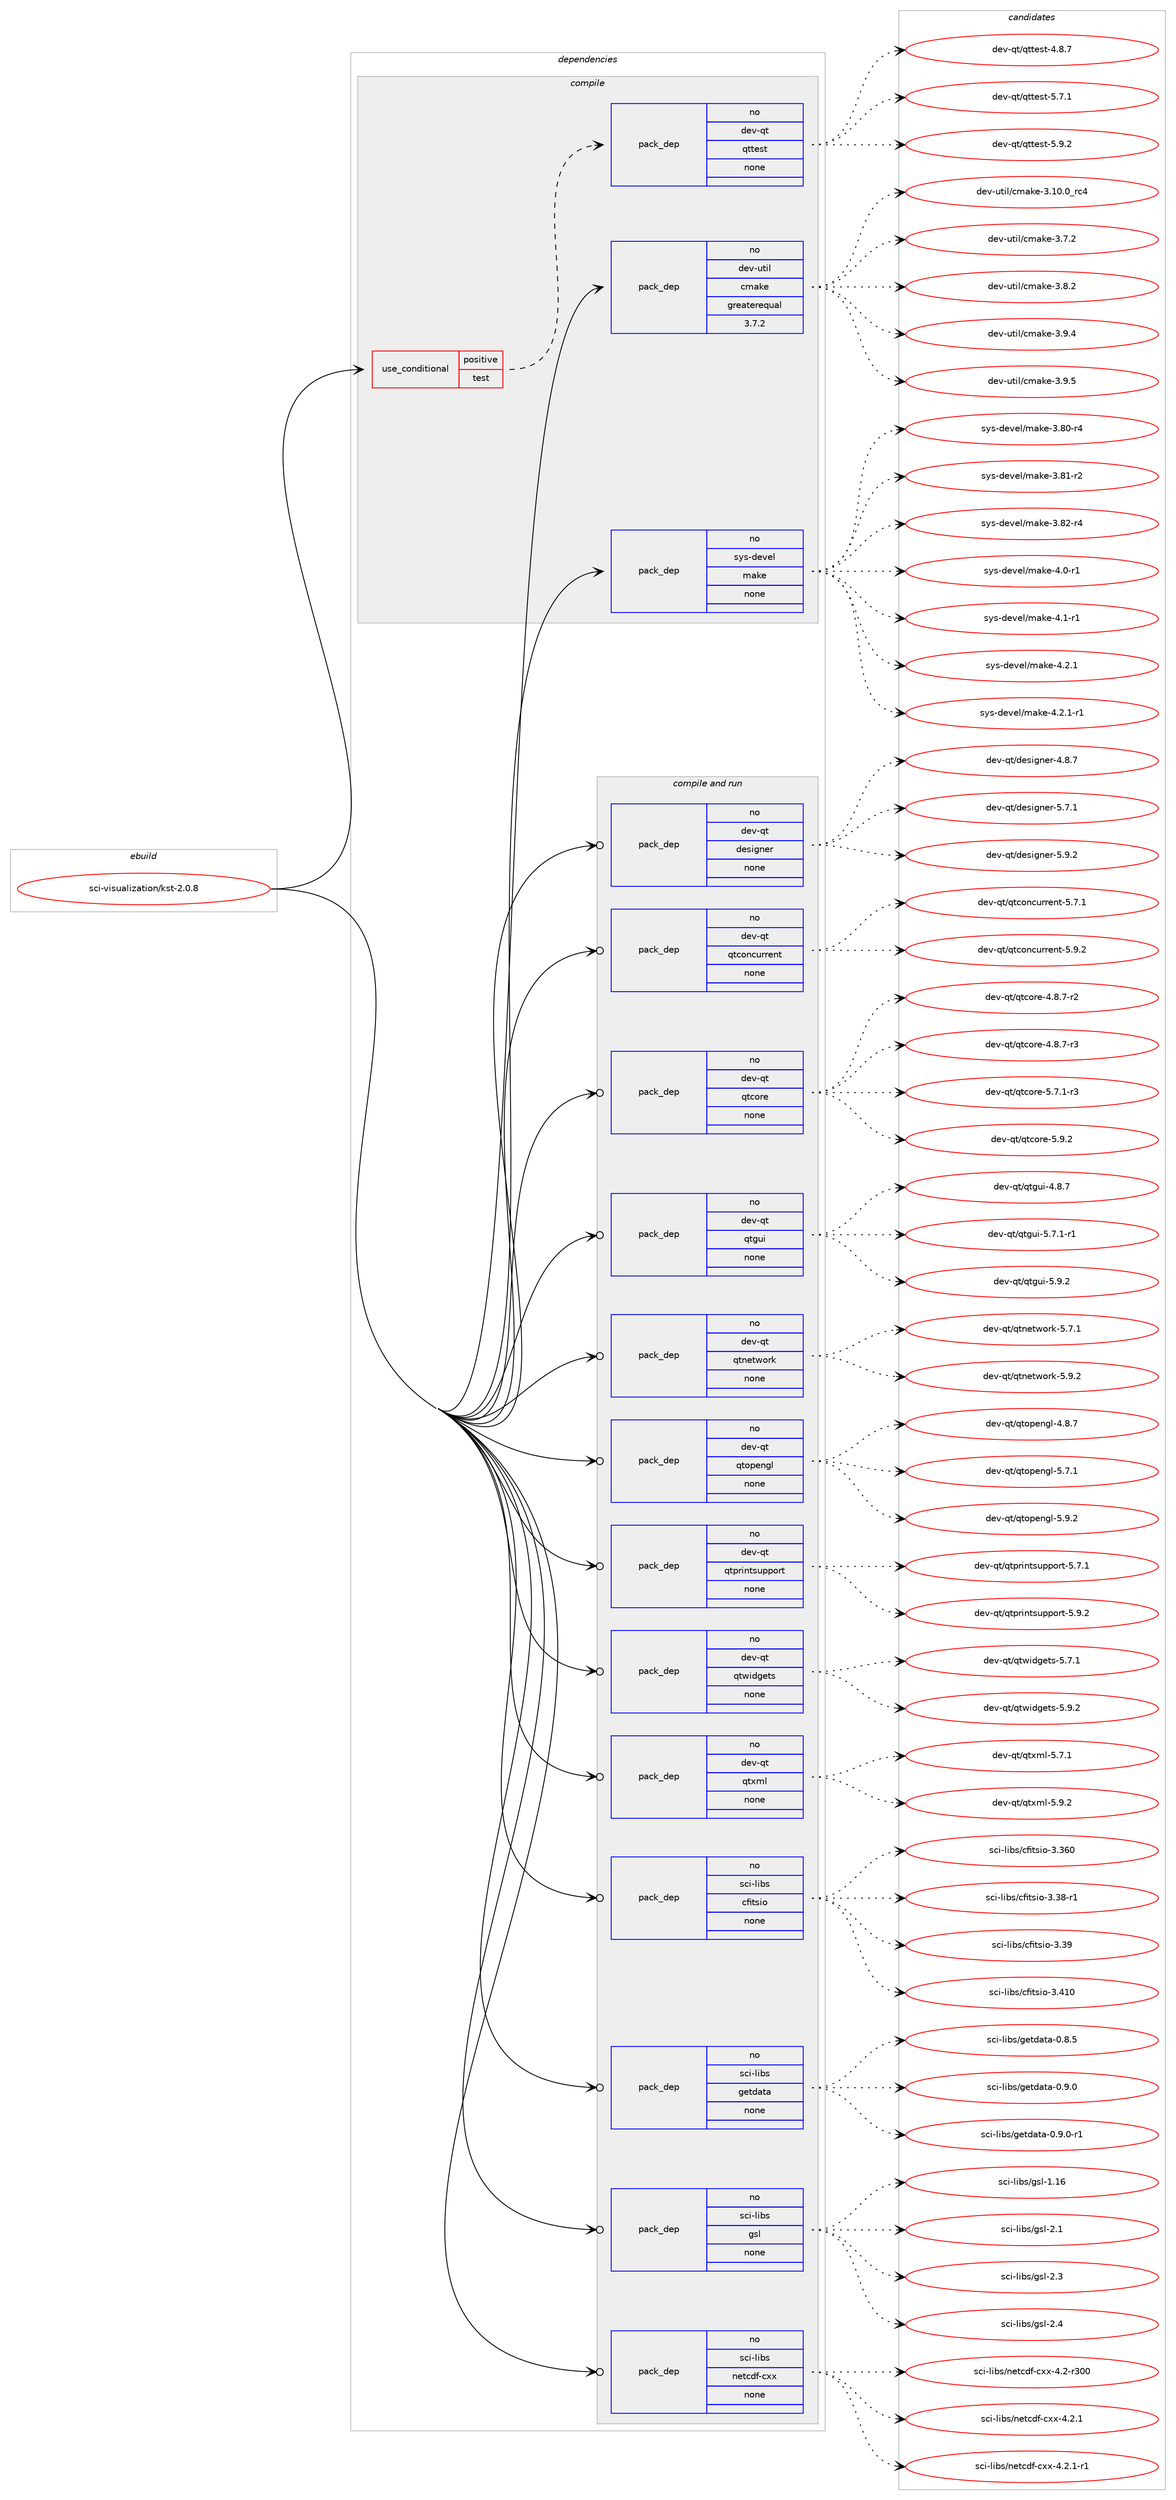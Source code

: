 digraph prolog {

# *************
# Graph options
# *************

newrank=true;
concentrate=true;
compound=true;
graph [rankdir=LR,fontname=Helvetica,fontsize=10,ranksep=1.5];#, ranksep=2.5, nodesep=0.2];
edge  [arrowhead=vee];
node  [fontname=Helvetica,fontsize=10];

# **********
# The ebuild
# **********

subgraph cluster_leftcol {
color=gray;
rank=same;
label=<<i>ebuild</i>>;
id [label="sci-visualization/kst-2.0.8", color=red, width=4, href="../sci-visualization/kst-2.0.8.svg"];
}

# ****************
# The dependencies
# ****************

subgraph cluster_midcol {
color=gray;
label=<<i>dependencies</i>>;
subgraph cluster_compile {
fillcolor="#eeeeee";
style=filled;
label=<<i>compile</i>>;
subgraph cond112327 {
dependency459198 [label=<<TABLE BORDER="0" CELLBORDER="1" CELLSPACING="0" CELLPADDING="4"><TR><TD ROWSPAN="3" CELLPADDING="10">use_conditional</TD></TR><TR><TD>positive</TD></TR><TR><TD>test</TD></TR></TABLE>>, shape=none, color=red];
subgraph pack338825 {
dependency459199 [label=<<TABLE BORDER="0" CELLBORDER="1" CELLSPACING="0" CELLPADDING="4" WIDTH="220"><TR><TD ROWSPAN="6" CELLPADDING="30">pack_dep</TD></TR><TR><TD WIDTH="110">no</TD></TR><TR><TD>dev-qt</TD></TR><TR><TD>qttest</TD></TR><TR><TD>none</TD></TR><TR><TD></TD></TR></TABLE>>, shape=none, color=blue];
}
dependency459198:e -> dependency459199:w [weight=20,style="dashed",arrowhead="vee"];
}
id:e -> dependency459198:w [weight=20,style="solid",arrowhead="vee"];
subgraph pack338826 {
dependency459200 [label=<<TABLE BORDER="0" CELLBORDER="1" CELLSPACING="0" CELLPADDING="4" WIDTH="220"><TR><TD ROWSPAN="6" CELLPADDING="30">pack_dep</TD></TR><TR><TD WIDTH="110">no</TD></TR><TR><TD>dev-util</TD></TR><TR><TD>cmake</TD></TR><TR><TD>greaterequal</TD></TR><TR><TD>3.7.2</TD></TR></TABLE>>, shape=none, color=blue];
}
id:e -> dependency459200:w [weight=20,style="solid",arrowhead="vee"];
subgraph pack338827 {
dependency459201 [label=<<TABLE BORDER="0" CELLBORDER="1" CELLSPACING="0" CELLPADDING="4" WIDTH="220"><TR><TD ROWSPAN="6" CELLPADDING="30">pack_dep</TD></TR><TR><TD WIDTH="110">no</TD></TR><TR><TD>sys-devel</TD></TR><TR><TD>make</TD></TR><TR><TD>none</TD></TR><TR><TD></TD></TR></TABLE>>, shape=none, color=blue];
}
id:e -> dependency459201:w [weight=20,style="solid",arrowhead="vee"];
}
subgraph cluster_compileandrun {
fillcolor="#eeeeee";
style=filled;
label=<<i>compile and run</i>>;
subgraph pack338828 {
dependency459202 [label=<<TABLE BORDER="0" CELLBORDER="1" CELLSPACING="0" CELLPADDING="4" WIDTH="220"><TR><TD ROWSPAN="6" CELLPADDING="30">pack_dep</TD></TR><TR><TD WIDTH="110">no</TD></TR><TR><TD>dev-qt</TD></TR><TR><TD>designer</TD></TR><TR><TD>none</TD></TR><TR><TD></TD></TR></TABLE>>, shape=none, color=blue];
}
id:e -> dependency459202:w [weight=20,style="solid",arrowhead="odotvee"];
subgraph pack338829 {
dependency459203 [label=<<TABLE BORDER="0" CELLBORDER="1" CELLSPACING="0" CELLPADDING="4" WIDTH="220"><TR><TD ROWSPAN="6" CELLPADDING="30">pack_dep</TD></TR><TR><TD WIDTH="110">no</TD></TR><TR><TD>dev-qt</TD></TR><TR><TD>qtconcurrent</TD></TR><TR><TD>none</TD></TR><TR><TD></TD></TR></TABLE>>, shape=none, color=blue];
}
id:e -> dependency459203:w [weight=20,style="solid",arrowhead="odotvee"];
subgraph pack338830 {
dependency459204 [label=<<TABLE BORDER="0" CELLBORDER="1" CELLSPACING="0" CELLPADDING="4" WIDTH="220"><TR><TD ROWSPAN="6" CELLPADDING="30">pack_dep</TD></TR><TR><TD WIDTH="110">no</TD></TR><TR><TD>dev-qt</TD></TR><TR><TD>qtcore</TD></TR><TR><TD>none</TD></TR><TR><TD></TD></TR></TABLE>>, shape=none, color=blue];
}
id:e -> dependency459204:w [weight=20,style="solid",arrowhead="odotvee"];
subgraph pack338831 {
dependency459205 [label=<<TABLE BORDER="0" CELLBORDER="1" CELLSPACING="0" CELLPADDING="4" WIDTH="220"><TR><TD ROWSPAN="6" CELLPADDING="30">pack_dep</TD></TR><TR><TD WIDTH="110">no</TD></TR><TR><TD>dev-qt</TD></TR><TR><TD>qtgui</TD></TR><TR><TD>none</TD></TR><TR><TD></TD></TR></TABLE>>, shape=none, color=blue];
}
id:e -> dependency459205:w [weight=20,style="solid",arrowhead="odotvee"];
subgraph pack338832 {
dependency459206 [label=<<TABLE BORDER="0" CELLBORDER="1" CELLSPACING="0" CELLPADDING="4" WIDTH="220"><TR><TD ROWSPAN="6" CELLPADDING="30">pack_dep</TD></TR><TR><TD WIDTH="110">no</TD></TR><TR><TD>dev-qt</TD></TR><TR><TD>qtnetwork</TD></TR><TR><TD>none</TD></TR><TR><TD></TD></TR></TABLE>>, shape=none, color=blue];
}
id:e -> dependency459206:w [weight=20,style="solid",arrowhead="odotvee"];
subgraph pack338833 {
dependency459207 [label=<<TABLE BORDER="0" CELLBORDER="1" CELLSPACING="0" CELLPADDING="4" WIDTH="220"><TR><TD ROWSPAN="6" CELLPADDING="30">pack_dep</TD></TR><TR><TD WIDTH="110">no</TD></TR><TR><TD>dev-qt</TD></TR><TR><TD>qtopengl</TD></TR><TR><TD>none</TD></TR><TR><TD></TD></TR></TABLE>>, shape=none, color=blue];
}
id:e -> dependency459207:w [weight=20,style="solid",arrowhead="odotvee"];
subgraph pack338834 {
dependency459208 [label=<<TABLE BORDER="0" CELLBORDER="1" CELLSPACING="0" CELLPADDING="4" WIDTH="220"><TR><TD ROWSPAN="6" CELLPADDING="30">pack_dep</TD></TR><TR><TD WIDTH="110">no</TD></TR><TR><TD>dev-qt</TD></TR><TR><TD>qtprintsupport</TD></TR><TR><TD>none</TD></TR><TR><TD></TD></TR></TABLE>>, shape=none, color=blue];
}
id:e -> dependency459208:w [weight=20,style="solid",arrowhead="odotvee"];
subgraph pack338835 {
dependency459209 [label=<<TABLE BORDER="0" CELLBORDER="1" CELLSPACING="0" CELLPADDING="4" WIDTH="220"><TR><TD ROWSPAN="6" CELLPADDING="30">pack_dep</TD></TR><TR><TD WIDTH="110">no</TD></TR><TR><TD>dev-qt</TD></TR><TR><TD>qtwidgets</TD></TR><TR><TD>none</TD></TR><TR><TD></TD></TR></TABLE>>, shape=none, color=blue];
}
id:e -> dependency459209:w [weight=20,style="solid",arrowhead="odotvee"];
subgraph pack338836 {
dependency459210 [label=<<TABLE BORDER="0" CELLBORDER="1" CELLSPACING="0" CELLPADDING="4" WIDTH="220"><TR><TD ROWSPAN="6" CELLPADDING="30">pack_dep</TD></TR><TR><TD WIDTH="110">no</TD></TR><TR><TD>dev-qt</TD></TR><TR><TD>qtxml</TD></TR><TR><TD>none</TD></TR><TR><TD></TD></TR></TABLE>>, shape=none, color=blue];
}
id:e -> dependency459210:w [weight=20,style="solid",arrowhead="odotvee"];
subgraph pack338837 {
dependency459211 [label=<<TABLE BORDER="0" CELLBORDER="1" CELLSPACING="0" CELLPADDING="4" WIDTH="220"><TR><TD ROWSPAN="6" CELLPADDING="30">pack_dep</TD></TR><TR><TD WIDTH="110">no</TD></TR><TR><TD>sci-libs</TD></TR><TR><TD>cfitsio</TD></TR><TR><TD>none</TD></TR><TR><TD></TD></TR></TABLE>>, shape=none, color=blue];
}
id:e -> dependency459211:w [weight=20,style="solid",arrowhead="odotvee"];
subgraph pack338838 {
dependency459212 [label=<<TABLE BORDER="0" CELLBORDER="1" CELLSPACING="0" CELLPADDING="4" WIDTH="220"><TR><TD ROWSPAN="6" CELLPADDING="30">pack_dep</TD></TR><TR><TD WIDTH="110">no</TD></TR><TR><TD>sci-libs</TD></TR><TR><TD>getdata</TD></TR><TR><TD>none</TD></TR><TR><TD></TD></TR></TABLE>>, shape=none, color=blue];
}
id:e -> dependency459212:w [weight=20,style="solid",arrowhead="odotvee"];
subgraph pack338839 {
dependency459213 [label=<<TABLE BORDER="0" CELLBORDER="1" CELLSPACING="0" CELLPADDING="4" WIDTH="220"><TR><TD ROWSPAN="6" CELLPADDING="30">pack_dep</TD></TR><TR><TD WIDTH="110">no</TD></TR><TR><TD>sci-libs</TD></TR><TR><TD>gsl</TD></TR><TR><TD>none</TD></TR><TR><TD></TD></TR></TABLE>>, shape=none, color=blue];
}
id:e -> dependency459213:w [weight=20,style="solid",arrowhead="odotvee"];
subgraph pack338840 {
dependency459214 [label=<<TABLE BORDER="0" CELLBORDER="1" CELLSPACING="0" CELLPADDING="4" WIDTH="220"><TR><TD ROWSPAN="6" CELLPADDING="30">pack_dep</TD></TR><TR><TD WIDTH="110">no</TD></TR><TR><TD>sci-libs</TD></TR><TR><TD>netcdf-cxx</TD></TR><TR><TD>none</TD></TR><TR><TD></TD></TR></TABLE>>, shape=none, color=blue];
}
id:e -> dependency459214:w [weight=20,style="solid",arrowhead="odotvee"];
}
subgraph cluster_run {
fillcolor="#eeeeee";
style=filled;
label=<<i>run</i>>;
}
}

# **************
# The candidates
# **************

subgraph cluster_choices {
rank=same;
color=gray;
label=<<i>candidates</i>>;

subgraph choice338825 {
color=black;
nodesep=1;
choice1001011184511311647113116116101115116455246564655 [label="dev-qt/qttest-4.8.7", color=red, width=4,href="../dev-qt/qttest-4.8.7.svg"];
choice1001011184511311647113116116101115116455346554649 [label="dev-qt/qttest-5.7.1", color=red, width=4,href="../dev-qt/qttest-5.7.1.svg"];
choice1001011184511311647113116116101115116455346574650 [label="dev-qt/qttest-5.9.2", color=red, width=4,href="../dev-qt/qttest-5.9.2.svg"];
dependency459199:e -> choice1001011184511311647113116116101115116455246564655:w [style=dotted,weight="100"];
dependency459199:e -> choice1001011184511311647113116116101115116455346554649:w [style=dotted,weight="100"];
dependency459199:e -> choice1001011184511311647113116116101115116455346574650:w [style=dotted,weight="100"];
}
subgraph choice338826 {
color=black;
nodesep=1;
choice1001011184511711610510847991099710710145514649484648951149952 [label="dev-util/cmake-3.10.0_rc4", color=red, width=4,href="../dev-util/cmake-3.10.0_rc4.svg"];
choice10010111845117116105108479910997107101455146554650 [label="dev-util/cmake-3.7.2", color=red, width=4,href="../dev-util/cmake-3.7.2.svg"];
choice10010111845117116105108479910997107101455146564650 [label="dev-util/cmake-3.8.2", color=red, width=4,href="../dev-util/cmake-3.8.2.svg"];
choice10010111845117116105108479910997107101455146574652 [label="dev-util/cmake-3.9.4", color=red, width=4,href="../dev-util/cmake-3.9.4.svg"];
choice10010111845117116105108479910997107101455146574653 [label="dev-util/cmake-3.9.5", color=red, width=4,href="../dev-util/cmake-3.9.5.svg"];
dependency459200:e -> choice1001011184511711610510847991099710710145514649484648951149952:w [style=dotted,weight="100"];
dependency459200:e -> choice10010111845117116105108479910997107101455146554650:w [style=dotted,weight="100"];
dependency459200:e -> choice10010111845117116105108479910997107101455146564650:w [style=dotted,weight="100"];
dependency459200:e -> choice10010111845117116105108479910997107101455146574652:w [style=dotted,weight="100"];
dependency459200:e -> choice10010111845117116105108479910997107101455146574653:w [style=dotted,weight="100"];
}
subgraph choice338827 {
color=black;
nodesep=1;
choice11512111545100101118101108471099710710145514656484511452 [label="sys-devel/make-3.80-r4", color=red, width=4,href="../sys-devel/make-3.80-r4.svg"];
choice11512111545100101118101108471099710710145514656494511450 [label="sys-devel/make-3.81-r2", color=red, width=4,href="../sys-devel/make-3.81-r2.svg"];
choice11512111545100101118101108471099710710145514656504511452 [label="sys-devel/make-3.82-r4", color=red, width=4,href="../sys-devel/make-3.82-r4.svg"];
choice115121115451001011181011084710997107101455246484511449 [label="sys-devel/make-4.0-r1", color=red, width=4,href="../sys-devel/make-4.0-r1.svg"];
choice115121115451001011181011084710997107101455246494511449 [label="sys-devel/make-4.1-r1", color=red, width=4,href="../sys-devel/make-4.1-r1.svg"];
choice115121115451001011181011084710997107101455246504649 [label="sys-devel/make-4.2.1", color=red, width=4,href="../sys-devel/make-4.2.1.svg"];
choice1151211154510010111810110847109971071014552465046494511449 [label="sys-devel/make-4.2.1-r1", color=red, width=4,href="../sys-devel/make-4.2.1-r1.svg"];
dependency459201:e -> choice11512111545100101118101108471099710710145514656484511452:w [style=dotted,weight="100"];
dependency459201:e -> choice11512111545100101118101108471099710710145514656494511450:w [style=dotted,weight="100"];
dependency459201:e -> choice11512111545100101118101108471099710710145514656504511452:w [style=dotted,weight="100"];
dependency459201:e -> choice115121115451001011181011084710997107101455246484511449:w [style=dotted,weight="100"];
dependency459201:e -> choice115121115451001011181011084710997107101455246494511449:w [style=dotted,weight="100"];
dependency459201:e -> choice115121115451001011181011084710997107101455246504649:w [style=dotted,weight="100"];
dependency459201:e -> choice1151211154510010111810110847109971071014552465046494511449:w [style=dotted,weight="100"];
}
subgraph choice338828 {
color=black;
nodesep=1;
choice1001011184511311647100101115105103110101114455246564655 [label="dev-qt/designer-4.8.7", color=red, width=4,href="../dev-qt/designer-4.8.7.svg"];
choice1001011184511311647100101115105103110101114455346554649 [label="dev-qt/designer-5.7.1", color=red, width=4,href="../dev-qt/designer-5.7.1.svg"];
choice1001011184511311647100101115105103110101114455346574650 [label="dev-qt/designer-5.9.2", color=red, width=4,href="../dev-qt/designer-5.9.2.svg"];
dependency459202:e -> choice1001011184511311647100101115105103110101114455246564655:w [style=dotted,weight="100"];
dependency459202:e -> choice1001011184511311647100101115105103110101114455346554649:w [style=dotted,weight="100"];
dependency459202:e -> choice1001011184511311647100101115105103110101114455346574650:w [style=dotted,weight="100"];
}
subgraph choice338829 {
color=black;
nodesep=1;
choice10010111845113116471131169911111099117114114101110116455346554649 [label="dev-qt/qtconcurrent-5.7.1", color=red, width=4,href="../dev-qt/qtconcurrent-5.7.1.svg"];
choice10010111845113116471131169911111099117114114101110116455346574650 [label="dev-qt/qtconcurrent-5.9.2", color=red, width=4,href="../dev-qt/qtconcurrent-5.9.2.svg"];
dependency459203:e -> choice10010111845113116471131169911111099117114114101110116455346554649:w [style=dotted,weight="100"];
dependency459203:e -> choice10010111845113116471131169911111099117114114101110116455346574650:w [style=dotted,weight="100"];
}
subgraph choice338830 {
color=black;
nodesep=1;
choice1001011184511311647113116991111141014552465646554511450 [label="dev-qt/qtcore-4.8.7-r2", color=red, width=4,href="../dev-qt/qtcore-4.8.7-r2.svg"];
choice1001011184511311647113116991111141014552465646554511451 [label="dev-qt/qtcore-4.8.7-r3", color=red, width=4,href="../dev-qt/qtcore-4.8.7-r3.svg"];
choice1001011184511311647113116991111141014553465546494511451 [label="dev-qt/qtcore-5.7.1-r3", color=red, width=4,href="../dev-qt/qtcore-5.7.1-r3.svg"];
choice100101118451131164711311699111114101455346574650 [label="dev-qt/qtcore-5.9.2", color=red, width=4,href="../dev-qt/qtcore-5.9.2.svg"];
dependency459204:e -> choice1001011184511311647113116991111141014552465646554511450:w [style=dotted,weight="100"];
dependency459204:e -> choice1001011184511311647113116991111141014552465646554511451:w [style=dotted,weight="100"];
dependency459204:e -> choice1001011184511311647113116991111141014553465546494511451:w [style=dotted,weight="100"];
dependency459204:e -> choice100101118451131164711311699111114101455346574650:w [style=dotted,weight="100"];
}
subgraph choice338831 {
color=black;
nodesep=1;
choice1001011184511311647113116103117105455246564655 [label="dev-qt/qtgui-4.8.7", color=red, width=4,href="../dev-qt/qtgui-4.8.7.svg"];
choice10010111845113116471131161031171054553465546494511449 [label="dev-qt/qtgui-5.7.1-r1", color=red, width=4,href="../dev-qt/qtgui-5.7.1-r1.svg"];
choice1001011184511311647113116103117105455346574650 [label="dev-qt/qtgui-5.9.2", color=red, width=4,href="../dev-qt/qtgui-5.9.2.svg"];
dependency459205:e -> choice1001011184511311647113116103117105455246564655:w [style=dotted,weight="100"];
dependency459205:e -> choice10010111845113116471131161031171054553465546494511449:w [style=dotted,weight="100"];
dependency459205:e -> choice1001011184511311647113116103117105455346574650:w [style=dotted,weight="100"];
}
subgraph choice338832 {
color=black;
nodesep=1;
choice1001011184511311647113116110101116119111114107455346554649 [label="dev-qt/qtnetwork-5.7.1", color=red, width=4,href="../dev-qt/qtnetwork-5.7.1.svg"];
choice1001011184511311647113116110101116119111114107455346574650 [label="dev-qt/qtnetwork-5.9.2", color=red, width=4,href="../dev-qt/qtnetwork-5.9.2.svg"];
dependency459206:e -> choice1001011184511311647113116110101116119111114107455346554649:w [style=dotted,weight="100"];
dependency459206:e -> choice1001011184511311647113116110101116119111114107455346574650:w [style=dotted,weight="100"];
}
subgraph choice338833 {
color=black;
nodesep=1;
choice1001011184511311647113116111112101110103108455246564655 [label="dev-qt/qtopengl-4.8.7", color=red, width=4,href="../dev-qt/qtopengl-4.8.7.svg"];
choice1001011184511311647113116111112101110103108455346554649 [label="dev-qt/qtopengl-5.7.1", color=red, width=4,href="../dev-qt/qtopengl-5.7.1.svg"];
choice1001011184511311647113116111112101110103108455346574650 [label="dev-qt/qtopengl-5.9.2", color=red, width=4,href="../dev-qt/qtopengl-5.9.2.svg"];
dependency459207:e -> choice1001011184511311647113116111112101110103108455246564655:w [style=dotted,weight="100"];
dependency459207:e -> choice1001011184511311647113116111112101110103108455346554649:w [style=dotted,weight="100"];
dependency459207:e -> choice1001011184511311647113116111112101110103108455346574650:w [style=dotted,weight="100"];
}
subgraph choice338834 {
color=black;
nodesep=1;
choice1001011184511311647113116112114105110116115117112112111114116455346554649 [label="dev-qt/qtprintsupport-5.7.1", color=red, width=4,href="../dev-qt/qtprintsupport-5.7.1.svg"];
choice1001011184511311647113116112114105110116115117112112111114116455346574650 [label="dev-qt/qtprintsupport-5.9.2", color=red, width=4,href="../dev-qt/qtprintsupport-5.9.2.svg"];
dependency459208:e -> choice1001011184511311647113116112114105110116115117112112111114116455346554649:w [style=dotted,weight="100"];
dependency459208:e -> choice1001011184511311647113116112114105110116115117112112111114116455346574650:w [style=dotted,weight="100"];
}
subgraph choice338835 {
color=black;
nodesep=1;
choice1001011184511311647113116119105100103101116115455346554649 [label="dev-qt/qtwidgets-5.7.1", color=red, width=4,href="../dev-qt/qtwidgets-5.7.1.svg"];
choice1001011184511311647113116119105100103101116115455346574650 [label="dev-qt/qtwidgets-5.9.2", color=red, width=4,href="../dev-qt/qtwidgets-5.9.2.svg"];
dependency459209:e -> choice1001011184511311647113116119105100103101116115455346554649:w [style=dotted,weight="100"];
dependency459209:e -> choice1001011184511311647113116119105100103101116115455346574650:w [style=dotted,weight="100"];
}
subgraph choice338836 {
color=black;
nodesep=1;
choice1001011184511311647113116120109108455346554649 [label="dev-qt/qtxml-5.7.1", color=red, width=4,href="../dev-qt/qtxml-5.7.1.svg"];
choice1001011184511311647113116120109108455346574650 [label="dev-qt/qtxml-5.9.2", color=red, width=4,href="../dev-qt/qtxml-5.9.2.svg"];
dependency459210:e -> choice1001011184511311647113116120109108455346554649:w [style=dotted,weight="100"];
dependency459210:e -> choice1001011184511311647113116120109108455346574650:w [style=dotted,weight="100"];
}
subgraph choice338837 {
color=black;
nodesep=1;
choice1159910545108105981154799102105116115105111455146515448 [label="sci-libs/cfitsio-3.360", color=red, width=4,href="../sci-libs/cfitsio-3.360.svg"];
choice115991054510810598115479910210511611510511145514651564511449 [label="sci-libs/cfitsio-3.38-r1", color=red, width=4,href="../sci-libs/cfitsio-3.38-r1.svg"];
choice11599105451081059811547991021051161151051114551465157 [label="sci-libs/cfitsio-3.39", color=red, width=4,href="../sci-libs/cfitsio-3.39.svg"];
choice1159910545108105981154799102105116115105111455146524948 [label="sci-libs/cfitsio-3.410", color=red, width=4,href="../sci-libs/cfitsio-3.410.svg"];
dependency459211:e -> choice1159910545108105981154799102105116115105111455146515448:w [style=dotted,weight="100"];
dependency459211:e -> choice115991054510810598115479910210511611510511145514651564511449:w [style=dotted,weight="100"];
dependency459211:e -> choice11599105451081059811547991021051161151051114551465157:w [style=dotted,weight="100"];
dependency459211:e -> choice1159910545108105981154799102105116115105111455146524948:w [style=dotted,weight="100"];
}
subgraph choice338838 {
color=black;
nodesep=1;
choice115991054510810598115471031011161009711697454846564653 [label="sci-libs/getdata-0.8.5", color=red, width=4,href="../sci-libs/getdata-0.8.5.svg"];
choice115991054510810598115471031011161009711697454846574648 [label="sci-libs/getdata-0.9.0", color=red, width=4,href="../sci-libs/getdata-0.9.0.svg"];
choice1159910545108105981154710310111610097116974548465746484511449 [label="sci-libs/getdata-0.9.0-r1", color=red, width=4,href="../sci-libs/getdata-0.9.0-r1.svg"];
dependency459212:e -> choice115991054510810598115471031011161009711697454846564653:w [style=dotted,weight="100"];
dependency459212:e -> choice115991054510810598115471031011161009711697454846574648:w [style=dotted,weight="100"];
dependency459212:e -> choice1159910545108105981154710310111610097116974548465746484511449:w [style=dotted,weight="100"];
}
subgraph choice338839 {
color=black;
nodesep=1;
choice115991054510810598115471031151084549464954 [label="sci-libs/gsl-1.16", color=red, width=4,href="../sci-libs/gsl-1.16.svg"];
choice1159910545108105981154710311510845504649 [label="sci-libs/gsl-2.1", color=red, width=4,href="../sci-libs/gsl-2.1.svg"];
choice1159910545108105981154710311510845504651 [label="sci-libs/gsl-2.3", color=red, width=4,href="../sci-libs/gsl-2.3.svg"];
choice1159910545108105981154710311510845504652 [label="sci-libs/gsl-2.4", color=red, width=4,href="../sci-libs/gsl-2.4.svg"];
dependency459213:e -> choice115991054510810598115471031151084549464954:w [style=dotted,weight="100"];
dependency459213:e -> choice1159910545108105981154710311510845504649:w [style=dotted,weight="100"];
dependency459213:e -> choice1159910545108105981154710311510845504651:w [style=dotted,weight="100"];
dependency459213:e -> choice1159910545108105981154710311510845504652:w [style=dotted,weight="100"];
}
subgraph choice338840 {
color=black;
nodesep=1;
choice115991054510810598115471101011169910010245991201204552465045114514848 [label="sci-libs/netcdf-cxx-4.2-r300", color=red, width=4,href="../sci-libs/netcdf-cxx-4.2-r300.svg"];
choice11599105451081059811547110101116991001024599120120455246504649 [label="sci-libs/netcdf-cxx-4.2.1", color=red, width=4,href="../sci-libs/netcdf-cxx-4.2.1.svg"];
choice115991054510810598115471101011169910010245991201204552465046494511449 [label="sci-libs/netcdf-cxx-4.2.1-r1", color=red, width=4,href="../sci-libs/netcdf-cxx-4.2.1-r1.svg"];
dependency459214:e -> choice115991054510810598115471101011169910010245991201204552465045114514848:w [style=dotted,weight="100"];
dependency459214:e -> choice11599105451081059811547110101116991001024599120120455246504649:w [style=dotted,weight="100"];
dependency459214:e -> choice115991054510810598115471101011169910010245991201204552465046494511449:w [style=dotted,weight="100"];
}
}

}
